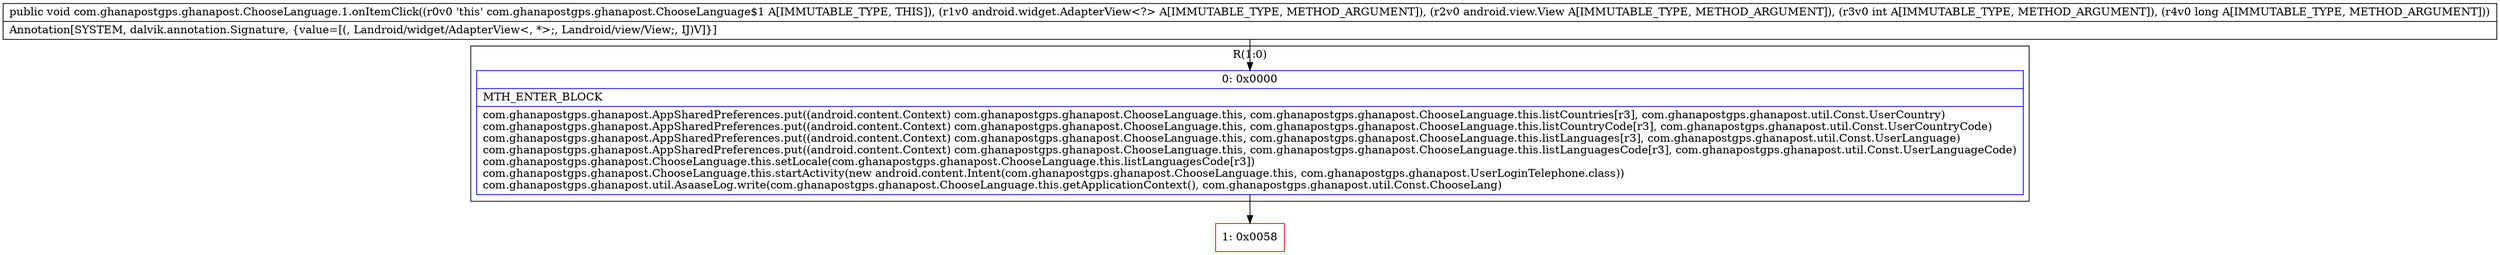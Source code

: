 digraph "CFG forcom.ghanapostgps.ghanapost.ChooseLanguage.1.onItemClick(Landroid\/widget\/AdapterView;Landroid\/view\/View;IJ)V" {
subgraph cluster_Region_927826624 {
label = "R(1:0)";
node [shape=record,color=blue];
Node_0 [shape=record,label="{0\:\ 0x0000|MTH_ENTER_BLOCK\l|com.ghanapostgps.ghanapost.AppSharedPreferences.put((android.content.Context) com.ghanapostgps.ghanapost.ChooseLanguage.this, com.ghanapostgps.ghanapost.ChooseLanguage.this.listCountries[r3], com.ghanapostgps.ghanapost.util.Const.UserCountry)\lcom.ghanapostgps.ghanapost.AppSharedPreferences.put((android.content.Context) com.ghanapostgps.ghanapost.ChooseLanguage.this, com.ghanapostgps.ghanapost.ChooseLanguage.this.listCountryCode[r3], com.ghanapostgps.ghanapost.util.Const.UserCountryCode)\lcom.ghanapostgps.ghanapost.AppSharedPreferences.put((android.content.Context) com.ghanapostgps.ghanapost.ChooseLanguage.this, com.ghanapostgps.ghanapost.ChooseLanguage.this.listLanguages[r3], com.ghanapostgps.ghanapost.util.Const.UserLanguage)\lcom.ghanapostgps.ghanapost.AppSharedPreferences.put((android.content.Context) com.ghanapostgps.ghanapost.ChooseLanguage.this, com.ghanapostgps.ghanapost.ChooseLanguage.this.listLanguagesCode[r3], com.ghanapostgps.ghanapost.util.Const.UserLanguageCode)\lcom.ghanapostgps.ghanapost.ChooseLanguage.this.setLocale(com.ghanapostgps.ghanapost.ChooseLanguage.this.listLanguagesCode[r3])\lcom.ghanapostgps.ghanapost.ChooseLanguage.this.startActivity(new android.content.Intent(com.ghanapostgps.ghanapost.ChooseLanguage.this, com.ghanapostgps.ghanapost.UserLoginTelephone.class))\lcom.ghanapostgps.ghanapost.util.AsaaseLog.write(com.ghanapostgps.ghanapost.ChooseLanguage.this.getApplicationContext(), com.ghanapostgps.ghanapost.util.Const.ChooseLang)\l}"];
}
Node_1 [shape=record,color=red,label="{1\:\ 0x0058}"];
MethodNode[shape=record,label="{public void com.ghanapostgps.ghanapost.ChooseLanguage.1.onItemClick((r0v0 'this' com.ghanapostgps.ghanapost.ChooseLanguage$1 A[IMMUTABLE_TYPE, THIS]), (r1v0 android.widget.AdapterView\<?\> A[IMMUTABLE_TYPE, METHOD_ARGUMENT]), (r2v0 android.view.View A[IMMUTABLE_TYPE, METHOD_ARGUMENT]), (r3v0 int A[IMMUTABLE_TYPE, METHOD_ARGUMENT]), (r4v0 long A[IMMUTABLE_TYPE, METHOD_ARGUMENT]))  | Annotation[SYSTEM, dalvik.annotation.Signature, \{value=[(, Landroid\/widget\/AdapterView\<, *\>;, Landroid\/view\/View;, IJ)V]\}]\l}"];
MethodNode -> Node_0;
Node_0 -> Node_1;
}

